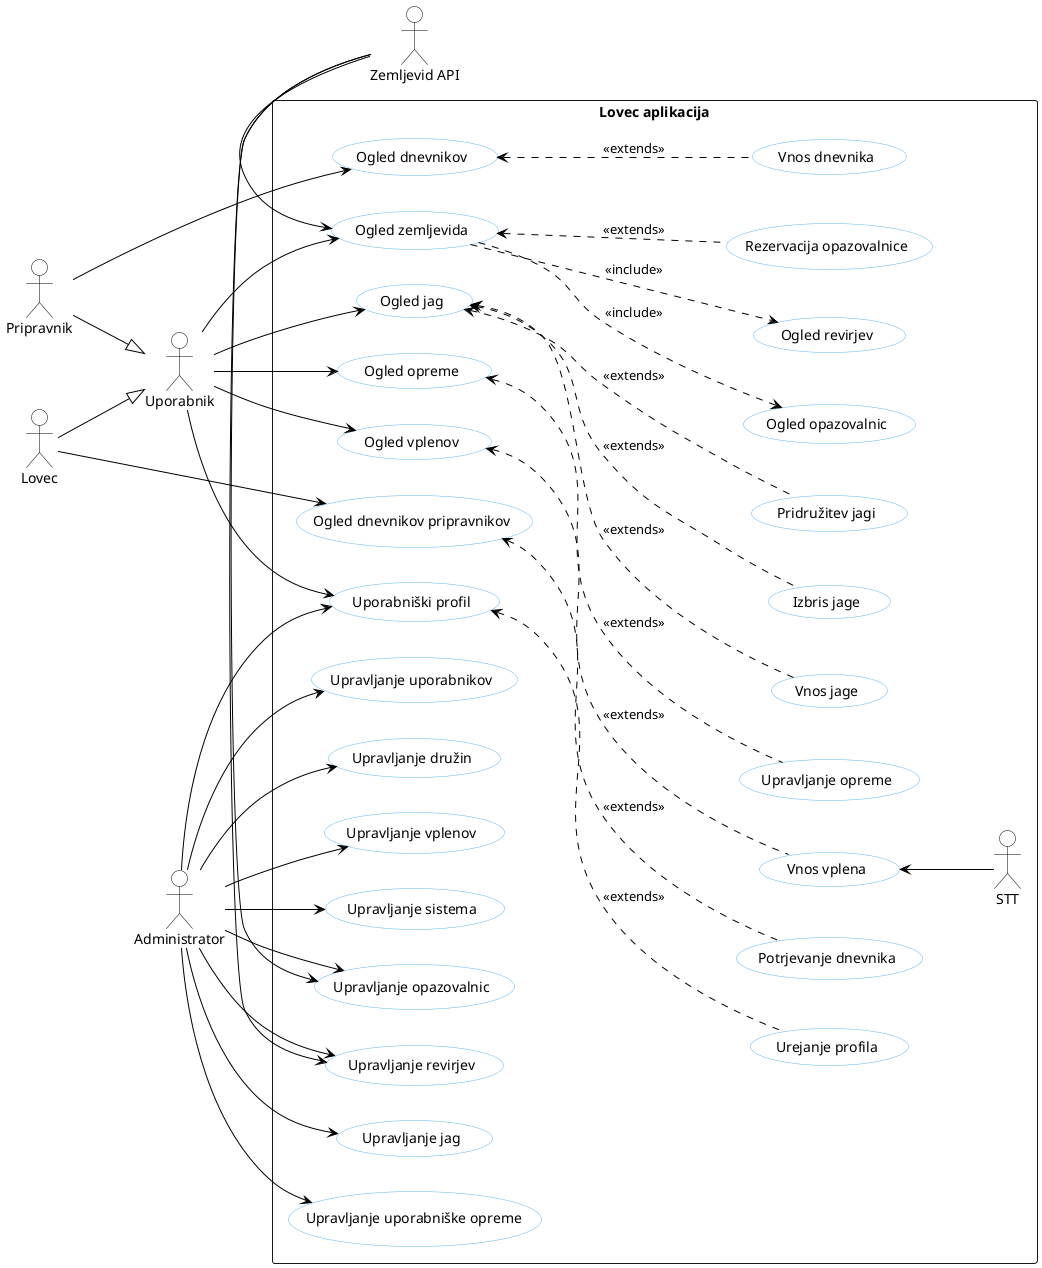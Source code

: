 @startuml DPU
skinparam backgroundcolor transparent
skinparam defaultTextAlignment center
skinparam usecase {
    backgroundColor white
    borderColor #5FB8EC
    arrowColor black
}
skinparam actorBorderColor black
skinparam actorBackgroundColor white

left to right direction

actor Uporabnik
actor Pripravnik
actor Lovec
actor "Zemljevid API" as ZemljevidAPI
actor Administrator


rectangle "Lovec aplikacija" {
    ' Jage
    usecase "Ogled jag" as Jage
    usecase "Vnos jage" as JageVnos
    usecase "Izbris jage" as JageIzbris
    usecase "Pridružitev jagi" as JagePridruzitev

    Jage <... JageVnos : <<extends>>
    Jage <... JageIzbris : <<extends>>
    Jage <... JagePridruzitev : <<extends>>

    ' Dnevniki za pripravnike
    usecase "Ogled dnevnikov" as Dnevnik
    usecase "Vnos dnevnika" as DnevnikVnos
    
    Dnevnik <... DnevnikVnos : <<extends>>

    ' Zemljevid
    usecase "Ogled zemljevida" as Zemljevid
    usecase "Ogled opazovalnic" as ZemljevidOpazovalnice
    usecase "Ogled revirjev" as ZemljevidRevirji
    usecase "Rezervacija opazovalnice" as ZemljevidOpazovalniceRezervacija

    ZemljevidAPI -left-> Zemljevid
    Zemljevid ...> ZemljevidOpazovalnice : <<include>>
    Zemljevid ...> ZemljevidRevirji : <<include>>
    Zemljevid <... ZemljevidOpazovalniceRezervacija : <<extends>>

    ' Dnevniki za lovce
    usecase "Ogled dnevnikov pripravnikov" as DnevnikLovec
    usecase "Potrjevanje dnevnika" as DnevnikLovecPotrditev 

    DnevnikLovec <... DnevnikLovecPotrditev : <<extends>>

    ' Oprema
    usecase "Ogled opreme" as Oprema
    usecase "Upravljanje opreme" as OpremaUpravljanje

    Oprema <... OpremaUpravljanje : <<extends>>

    ' Vplen
    usecase "Ogled vplenov" as Vplen
    usecase "Vnos vplena" as VplenVnos

    Vplen <... VplenVnos : <<extends>>
    STT -up-> VplenVnos

    ' Profil
    usecase "Uporabniški profil" as Profil
    usecase "Urejanje profila" as ProfilUrejanje
    Profil <... ProfilUrejanje : <<extends>>


    ' Jage Admin
    usecase "Upravljanje jag" as JageAdmin

    ' Oprema Admin
    usecase "Upravljanje uporabniške opreme" as OpremaAdmin

    ' Profil Admin
    usecase "Upravljanje uporabnikov" as ProfilAdmin

    ' Družine Admin
    usecase "Upravljanje družin" as DruzineAdmin

    ' Opazovalnice Admin
    usecase "Upravljanje opazovalnic" as OpazovalniceAdmin
    ZemljevidAPI -left-> OpazovalniceAdmin

    ' Revirji Admin
    usecase "Upravljanje revirjev" as RevirjiAdmin
    ZemljevidAPI -left-> RevirjiAdmin

    ' Vplen Admin 
    usecase "Upravljanje vplenov" as VplenAdmin
    
    ' Sistemske spremenljivke Admin
    usecase "Upravljanje sistema" as SistemAdmin

    ' 
    ' Uporabnik
    ' 

    Uporabnik -down-> Jage
    Uporabnik -down-> Oprema
    Uporabnik -down-> Profil
    Uporabnik -down-> Zemljevid
    Uporabnik -down-> Vplen

    ' 
    ' Pripravnik
    ' 

    Pripravnik -down-|> Uporabnik
    Pripravnik -down-> Dnevnik

    ' 
    ' Lovec
    ' 

    Lovec -down-|> Uporabnik
    Lovec -down-> DnevnikLovec

    ' 
    ' Administrator
    '

    Administrator -down-> JageAdmin
    Administrator -down-> OpremaAdmin
    Administrator -down-> ProfilAdmin
    Administrator -down-> Profil
    Administrator -down-> OpazovalniceAdmin
    Administrator -down-> DruzineAdmin
    Administrator -down-> RevirjiAdmin
    Administrator -down-> VplenAdmin
    Administrator -down-> SistemAdmin
}
@enduml